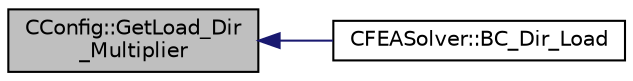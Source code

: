 digraph "CConfig::GetLoad_Dir_Multiplier"
{
  edge [fontname="Helvetica",fontsize="10",labelfontname="Helvetica",labelfontsize="10"];
  node [fontname="Helvetica",fontsize="10",shape=record];
  rankdir="LR";
  Node6188 [label="CConfig::GetLoad_Dir\l_Multiplier",height=0.2,width=0.4,color="black", fillcolor="grey75", style="filled", fontcolor="black"];
  Node6188 -> Node6189 [dir="back",color="midnightblue",fontsize="10",style="solid",fontname="Helvetica"];
  Node6189 [label="CFEASolver::BC_Dir_Load",height=0.2,width=0.4,color="black", fillcolor="white", style="filled",URL="$class_c_f_e_a_solver.html#ad9960f4e57e45967479d50e45c28c44c",tooltip="Impose a load boundary condition in cartesian coordinates. "];
}

